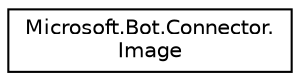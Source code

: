 digraph "Graphical Class Hierarchy"
{
  edge [fontname="Helvetica",fontsize="10",labelfontname="Helvetica",labelfontsize="10"];
  node [fontname="Helvetica",fontsize="10",shape=record];
  rankdir="LR";
  Node1 [label="Microsoft.Bot.Connector.\lImage",height=0.2,width=0.4,color="black", fillcolor="white", style="filled",URL="$dd/d6c/class_microsoft_1_1_bot_1_1_connector_1_1_image.html"];
}
